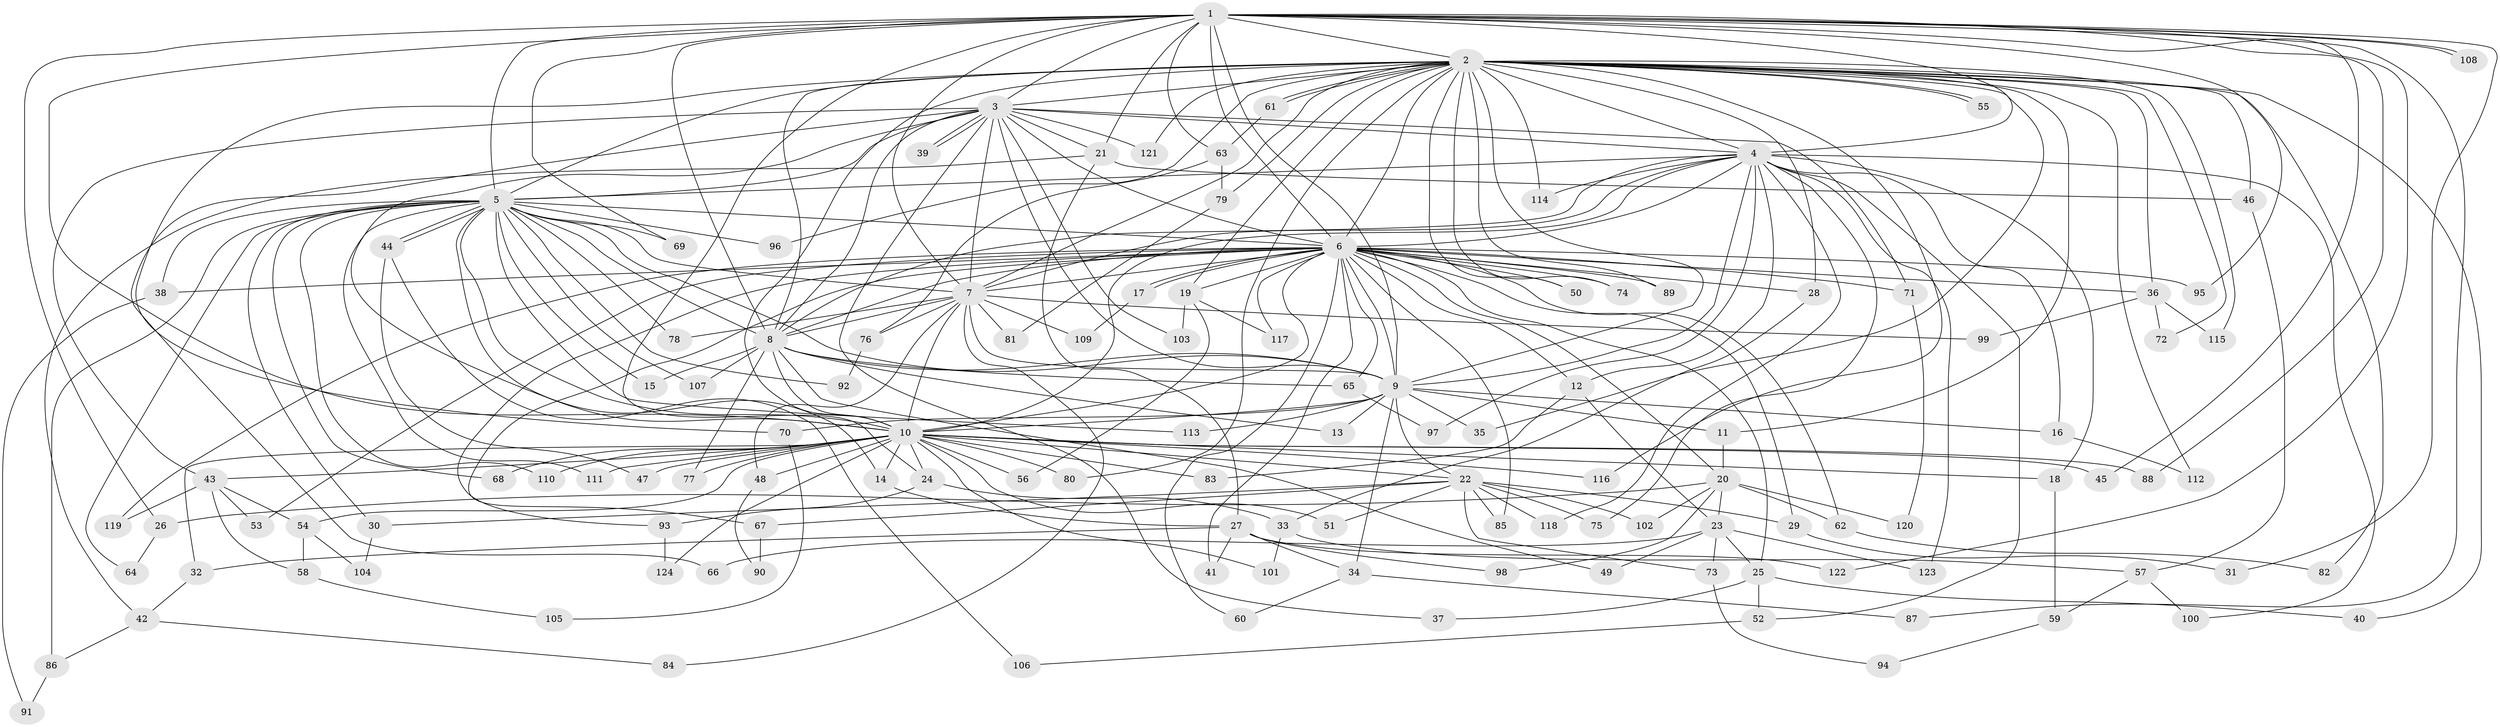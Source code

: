 // coarse degree distribution, {18: 0.009708737864077669, 32: 0.009708737864077669, 20: 0.009708737864077669, 17: 0.009708737864077669, 25: 0.009708737864077669, 38: 0.009708737864077669, 16: 0.019417475728155338, 14: 0.009708737864077669, 30: 0.009708737864077669, 3: 0.21359223300970873, 4: 0.06796116504854369, 2: 0.5436893203883495, 11: 0.009708737864077669, 7: 0.009708737864077669, 5: 0.038834951456310676, 8: 0.009708737864077669, 6: 0.009708737864077669}
// Generated by graph-tools (version 1.1) at 2025/41/03/06/25 10:41:33]
// undirected, 124 vertices, 273 edges
graph export_dot {
graph [start="1"]
  node [color=gray90,style=filled];
  1;
  2;
  3;
  4;
  5;
  6;
  7;
  8;
  9;
  10;
  11;
  12;
  13;
  14;
  15;
  16;
  17;
  18;
  19;
  20;
  21;
  22;
  23;
  24;
  25;
  26;
  27;
  28;
  29;
  30;
  31;
  32;
  33;
  34;
  35;
  36;
  37;
  38;
  39;
  40;
  41;
  42;
  43;
  44;
  45;
  46;
  47;
  48;
  49;
  50;
  51;
  52;
  53;
  54;
  55;
  56;
  57;
  58;
  59;
  60;
  61;
  62;
  63;
  64;
  65;
  66;
  67;
  68;
  69;
  70;
  71;
  72;
  73;
  74;
  75;
  76;
  77;
  78;
  79;
  80;
  81;
  82;
  83;
  84;
  85;
  86;
  87;
  88;
  89;
  90;
  91;
  92;
  93;
  94;
  95;
  96;
  97;
  98;
  99;
  100;
  101;
  102;
  103;
  104;
  105;
  106;
  107;
  108;
  109;
  110;
  111;
  112;
  113;
  114;
  115;
  116;
  117;
  118;
  119;
  120;
  121;
  122;
  123;
  124;
  1 -- 2;
  1 -- 3;
  1 -- 4;
  1 -- 5;
  1 -- 6;
  1 -- 7;
  1 -- 8;
  1 -- 9;
  1 -- 10;
  1 -- 21;
  1 -- 24;
  1 -- 26;
  1 -- 31;
  1 -- 45;
  1 -- 63;
  1 -- 69;
  1 -- 87;
  1 -- 88;
  1 -- 95;
  1 -- 108;
  1 -- 108;
  1 -- 122;
  2 -- 3;
  2 -- 4;
  2 -- 5;
  2 -- 6;
  2 -- 7;
  2 -- 8;
  2 -- 9;
  2 -- 10;
  2 -- 11;
  2 -- 19;
  2 -- 28;
  2 -- 35;
  2 -- 36;
  2 -- 40;
  2 -- 46;
  2 -- 50;
  2 -- 55;
  2 -- 55;
  2 -- 61;
  2 -- 61;
  2 -- 70;
  2 -- 72;
  2 -- 74;
  2 -- 79;
  2 -- 80;
  2 -- 82;
  2 -- 89;
  2 -- 96;
  2 -- 112;
  2 -- 114;
  2 -- 115;
  2 -- 116;
  2 -- 121;
  3 -- 4;
  3 -- 5;
  3 -- 6;
  3 -- 7;
  3 -- 8;
  3 -- 9;
  3 -- 10;
  3 -- 21;
  3 -- 37;
  3 -- 39;
  3 -- 39;
  3 -- 43;
  3 -- 66;
  3 -- 71;
  3 -- 103;
  3 -- 121;
  4 -- 5;
  4 -- 6;
  4 -- 7;
  4 -- 8;
  4 -- 9;
  4 -- 10;
  4 -- 12;
  4 -- 16;
  4 -- 18;
  4 -- 52;
  4 -- 75;
  4 -- 97;
  4 -- 100;
  4 -- 114;
  4 -- 118;
  4 -- 123;
  5 -- 6;
  5 -- 7;
  5 -- 8;
  5 -- 9;
  5 -- 10;
  5 -- 14;
  5 -- 15;
  5 -- 30;
  5 -- 38;
  5 -- 44;
  5 -- 44;
  5 -- 64;
  5 -- 68;
  5 -- 69;
  5 -- 78;
  5 -- 86;
  5 -- 92;
  5 -- 96;
  5 -- 107;
  5 -- 110;
  5 -- 111;
  5 -- 113;
  6 -- 7;
  6 -- 8;
  6 -- 9;
  6 -- 10;
  6 -- 12;
  6 -- 17;
  6 -- 17;
  6 -- 19;
  6 -- 20;
  6 -- 25;
  6 -- 28;
  6 -- 29;
  6 -- 36;
  6 -- 38;
  6 -- 41;
  6 -- 50;
  6 -- 53;
  6 -- 60;
  6 -- 62;
  6 -- 65;
  6 -- 67;
  6 -- 71;
  6 -- 74;
  6 -- 85;
  6 -- 89;
  6 -- 93;
  6 -- 95;
  6 -- 117;
  6 -- 119;
  7 -- 8;
  7 -- 9;
  7 -- 10;
  7 -- 48;
  7 -- 76;
  7 -- 78;
  7 -- 81;
  7 -- 84;
  7 -- 99;
  7 -- 109;
  8 -- 9;
  8 -- 10;
  8 -- 13;
  8 -- 15;
  8 -- 49;
  8 -- 65;
  8 -- 77;
  8 -- 107;
  9 -- 10;
  9 -- 11;
  9 -- 13;
  9 -- 16;
  9 -- 22;
  9 -- 34;
  9 -- 35;
  9 -- 70;
  9 -- 113;
  10 -- 14;
  10 -- 18;
  10 -- 22;
  10 -- 24;
  10 -- 32;
  10 -- 43;
  10 -- 45;
  10 -- 47;
  10 -- 48;
  10 -- 51;
  10 -- 54;
  10 -- 56;
  10 -- 68;
  10 -- 77;
  10 -- 80;
  10 -- 83;
  10 -- 88;
  10 -- 101;
  10 -- 110;
  10 -- 111;
  10 -- 116;
  10 -- 124;
  11 -- 20;
  12 -- 23;
  12 -- 83;
  14 -- 27;
  16 -- 112;
  17 -- 109;
  18 -- 59;
  19 -- 56;
  19 -- 103;
  19 -- 117;
  20 -- 23;
  20 -- 26;
  20 -- 62;
  20 -- 98;
  20 -- 102;
  20 -- 120;
  21 -- 27;
  21 -- 42;
  21 -- 46;
  22 -- 29;
  22 -- 30;
  22 -- 51;
  22 -- 67;
  22 -- 73;
  22 -- 75;
  22 -- 85;
  22 -- 102;
  22 -- 118;
  23 -- 25;
  23 -- 49;
  23 -- 66;
  23 -- 73;
  23 -- 123;
  24 -- 33;
  24 -- 93;
  25 -- 37;
  25 -- 40;
  25 -- 52;
  26 -- 64;
  27 -- 32;
  27 -- 34;
  27 -- 41;
  27 -- 98;
  27 -- 122;
  28 -- 33;
  29 -- 31;
  30 -- 104;
  32 -- 42;
  33 -- 57;
  33 -- 101;
  34 -- 60;
  34 -- 87;
  36 -- 72;
  36 -- 99;
  36 -- 115;
  38 -- 91;
  42 -- 84;
  42 -- 86;
  43 -- 53;
  43 -- 54;
  43 -- 58;
  43 -- 119;
  44 -- 47;
  44 -- 106;
  46 -- 57;
  48 -- 90;
  52 -- 106;
  54 -- 58;
  54 -- 104;
  57 -- 59;
  57 -- 100;
  58 -- 105;
  59 -- 94;
  61 -- 63;
  62 -- 82;
  63 -- 76;
  63 -- 79;
  65 -- 97;
  67 -- 90;
  70 -- 105;
  71 -- 120;
  73 -- 94;
  76 -- 92;
  79 -- 81;
  86 -- 91;
  93 -- 124;
}
